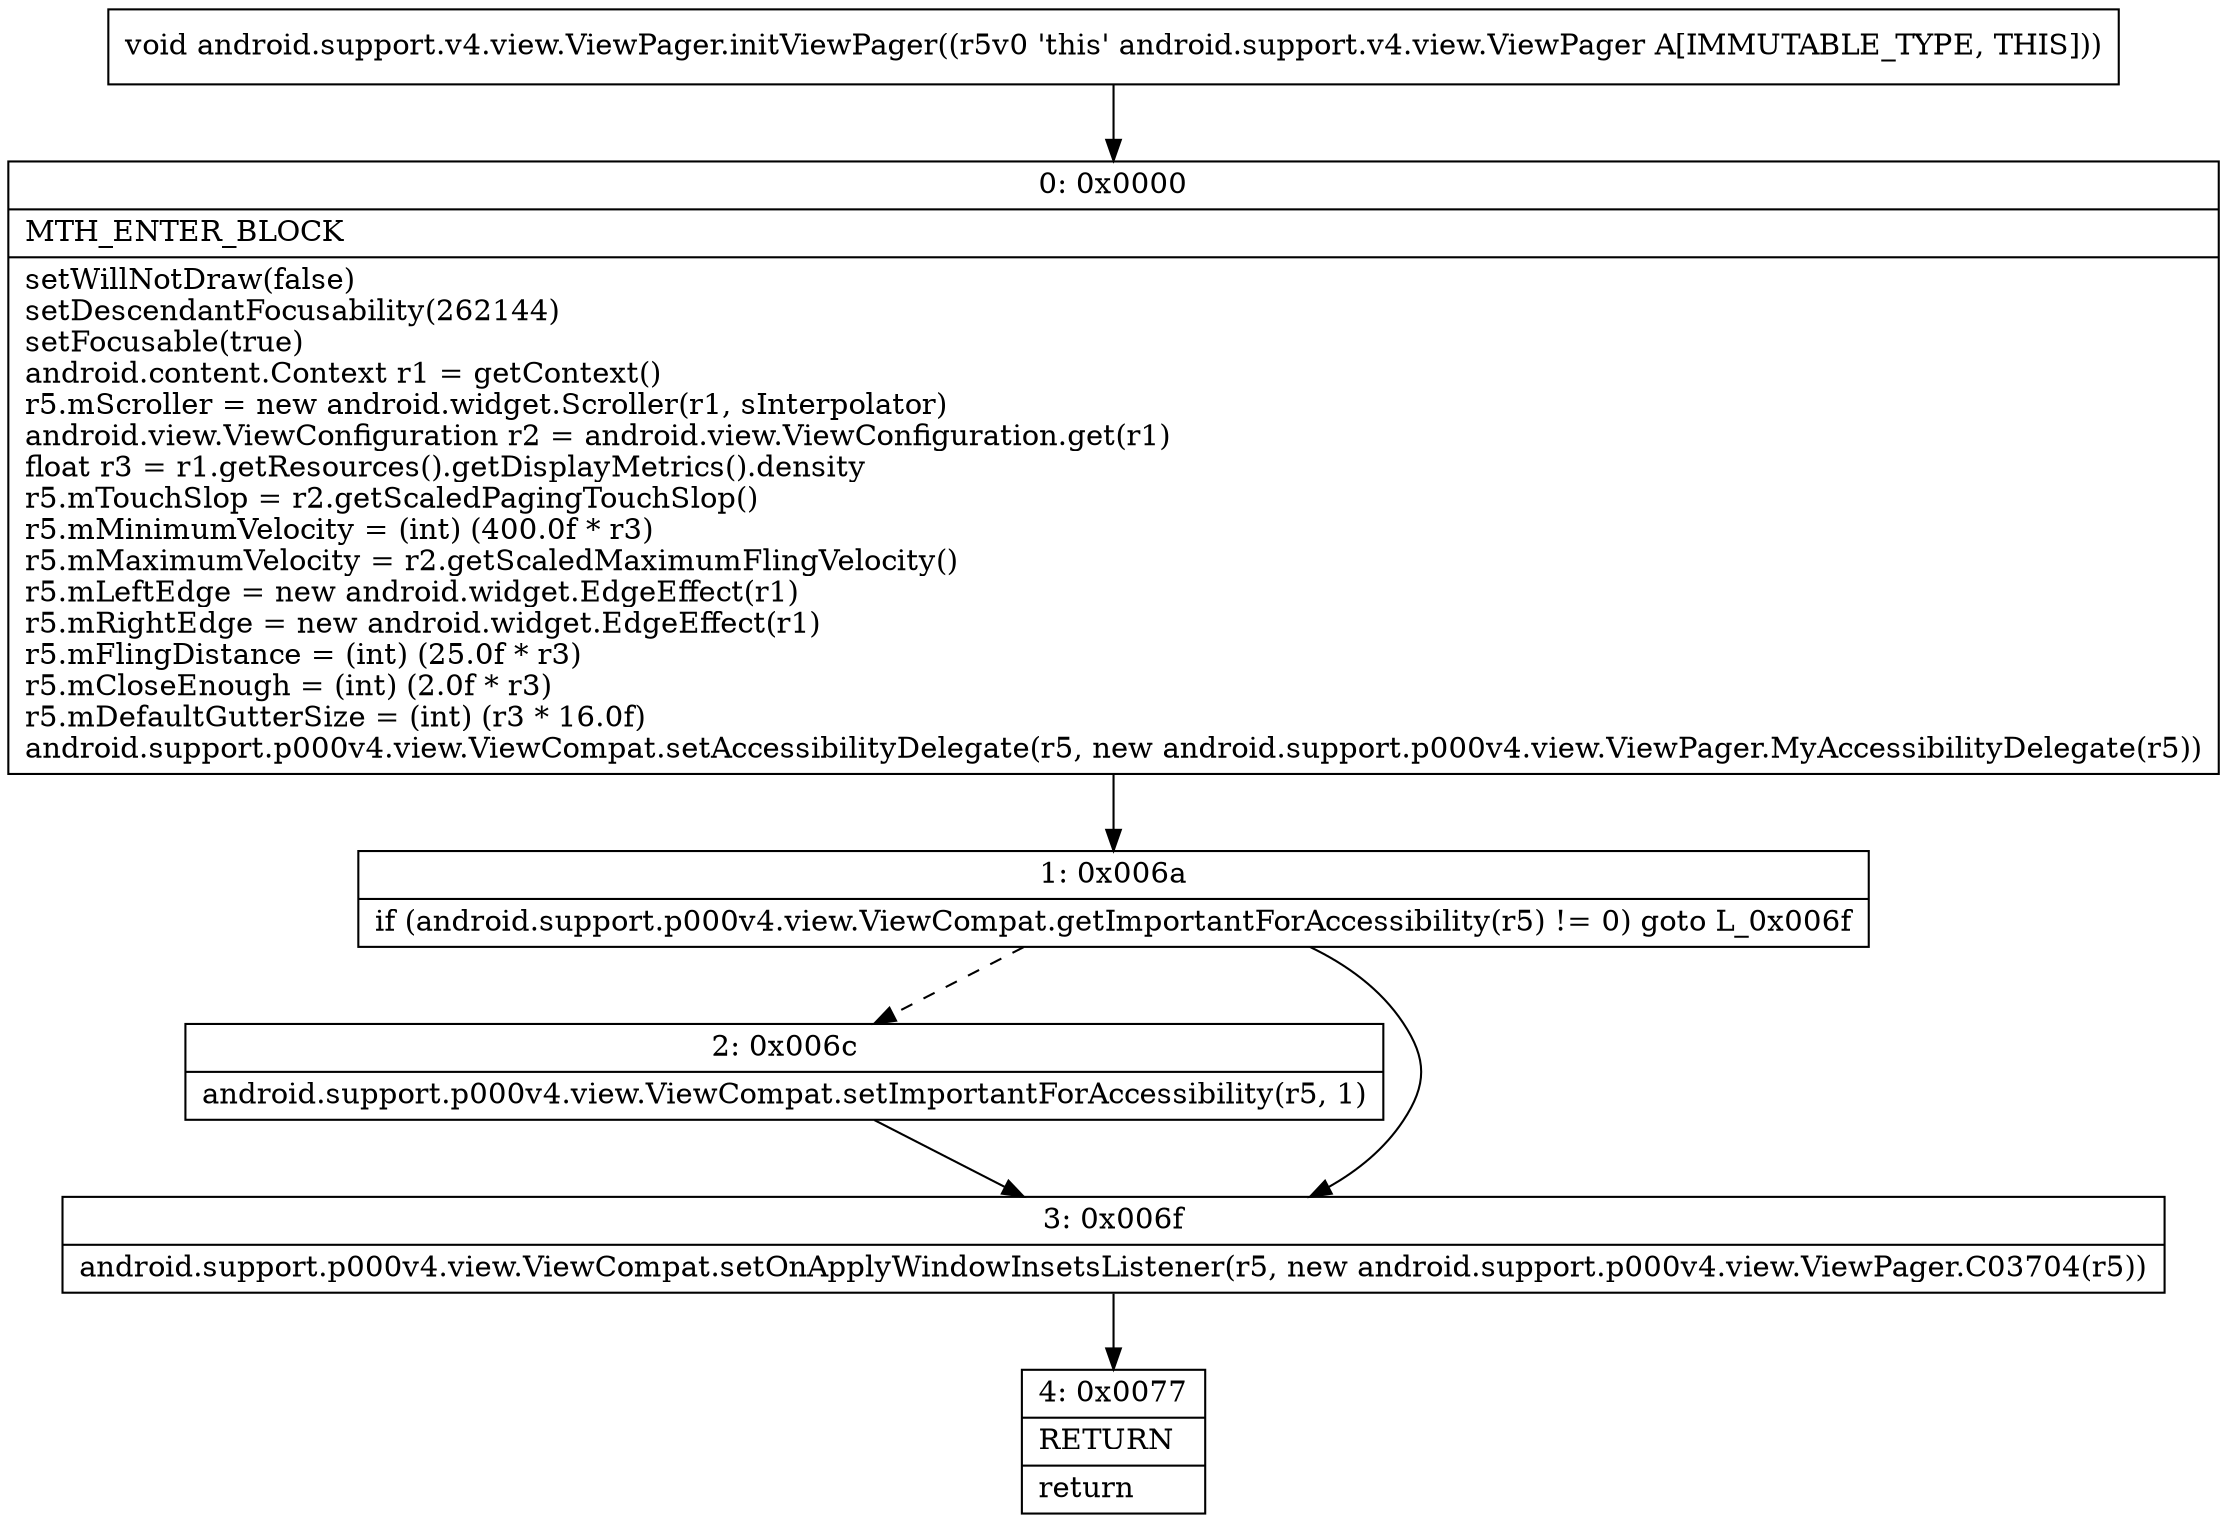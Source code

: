 digraph "CFG forandroid.support.v4.view.ViewPager.initViewPager()V" {
Node_0 [shape=record,label="{0\:\ 0x0000|MTH_ENTER_BLOCK\l|setWillNotDraw(false)\lsetDescendantFocusability(262144)\lsetFocusable(true)\landroid.content.Context r1 = getContext()\lr5.mScroller = new android.widget.Scroller(r1, sInterpolator)\landroid.view.ViewConfiguration r2 = android.view.ViewConfiguration.get(r1)\lfloat r3 = r1.getResources().getDisplayMetrics().density\lr5.mTouchSlop = r2.getScaledPagingTouchSlop()\lr5.mMinimumVelocity = (int) (400.0f * r3)\lr5.mMaximumVelocity = r2.getScaledMaximumFlingVelocity()\lr5.mLeftEdge = new android.widget.EdgeEffect(r1)\lr5.mRightEdge = new android.widget.EdgeEffect(r1)\lr5.mFlingDistance = (int) (25.0f * r3)\lr5.mCloseEnough = (int) (2.0f * r3)\lr5.mDefaultGutterSize = (int) (r3 * 16.0f)\landroid.support.p000v4.view.ViewCompat.setAccessibilityDelegate(r5, new android.support.p000v4.view.ViewPager.MyAccessibilityDelegate(r5))\l}"];
Node_1 [shape=record,label="{1\:\ 0x006a|if (android.support.p000v4.view.ViewCompat.getImportantForAccessibility(r5) != 0) goto L_0x006f\l}"];
Node_2 [shape=record,label="{2\:\ 0x006c|android.support.p000v4.view.ViewCompat.setImportantForAccessibility(r5, 1)\l}"];
Node_3 [shape=record,label="{3\:\ 0x006f|android.support.p000v4.view.ViewCompat.setOnApplyWindowInsetsListener(r5, new android.support.p000v4.view.ViewPager.C03704(r5))\l}"];
Node_4 [shape=record,label="{4\:\ 0x0077|RETURN\l|return\l}"];
MethodNode[shape=record,label="{void android.support.v4.view.ViewPager.initViewPager((r5v0 'this' android.support.v4.view.ViewPager A[IMMUTABLE_TYPE, THIS])) }"];
MethodNode -> Node_0;
Node_0 -> Node_1;
Node_1 -> Node_2[style=dashed];
Node_1 -> Node_3;
Node_2 -> Node_3;
Node_3 -> Node_4;
}

